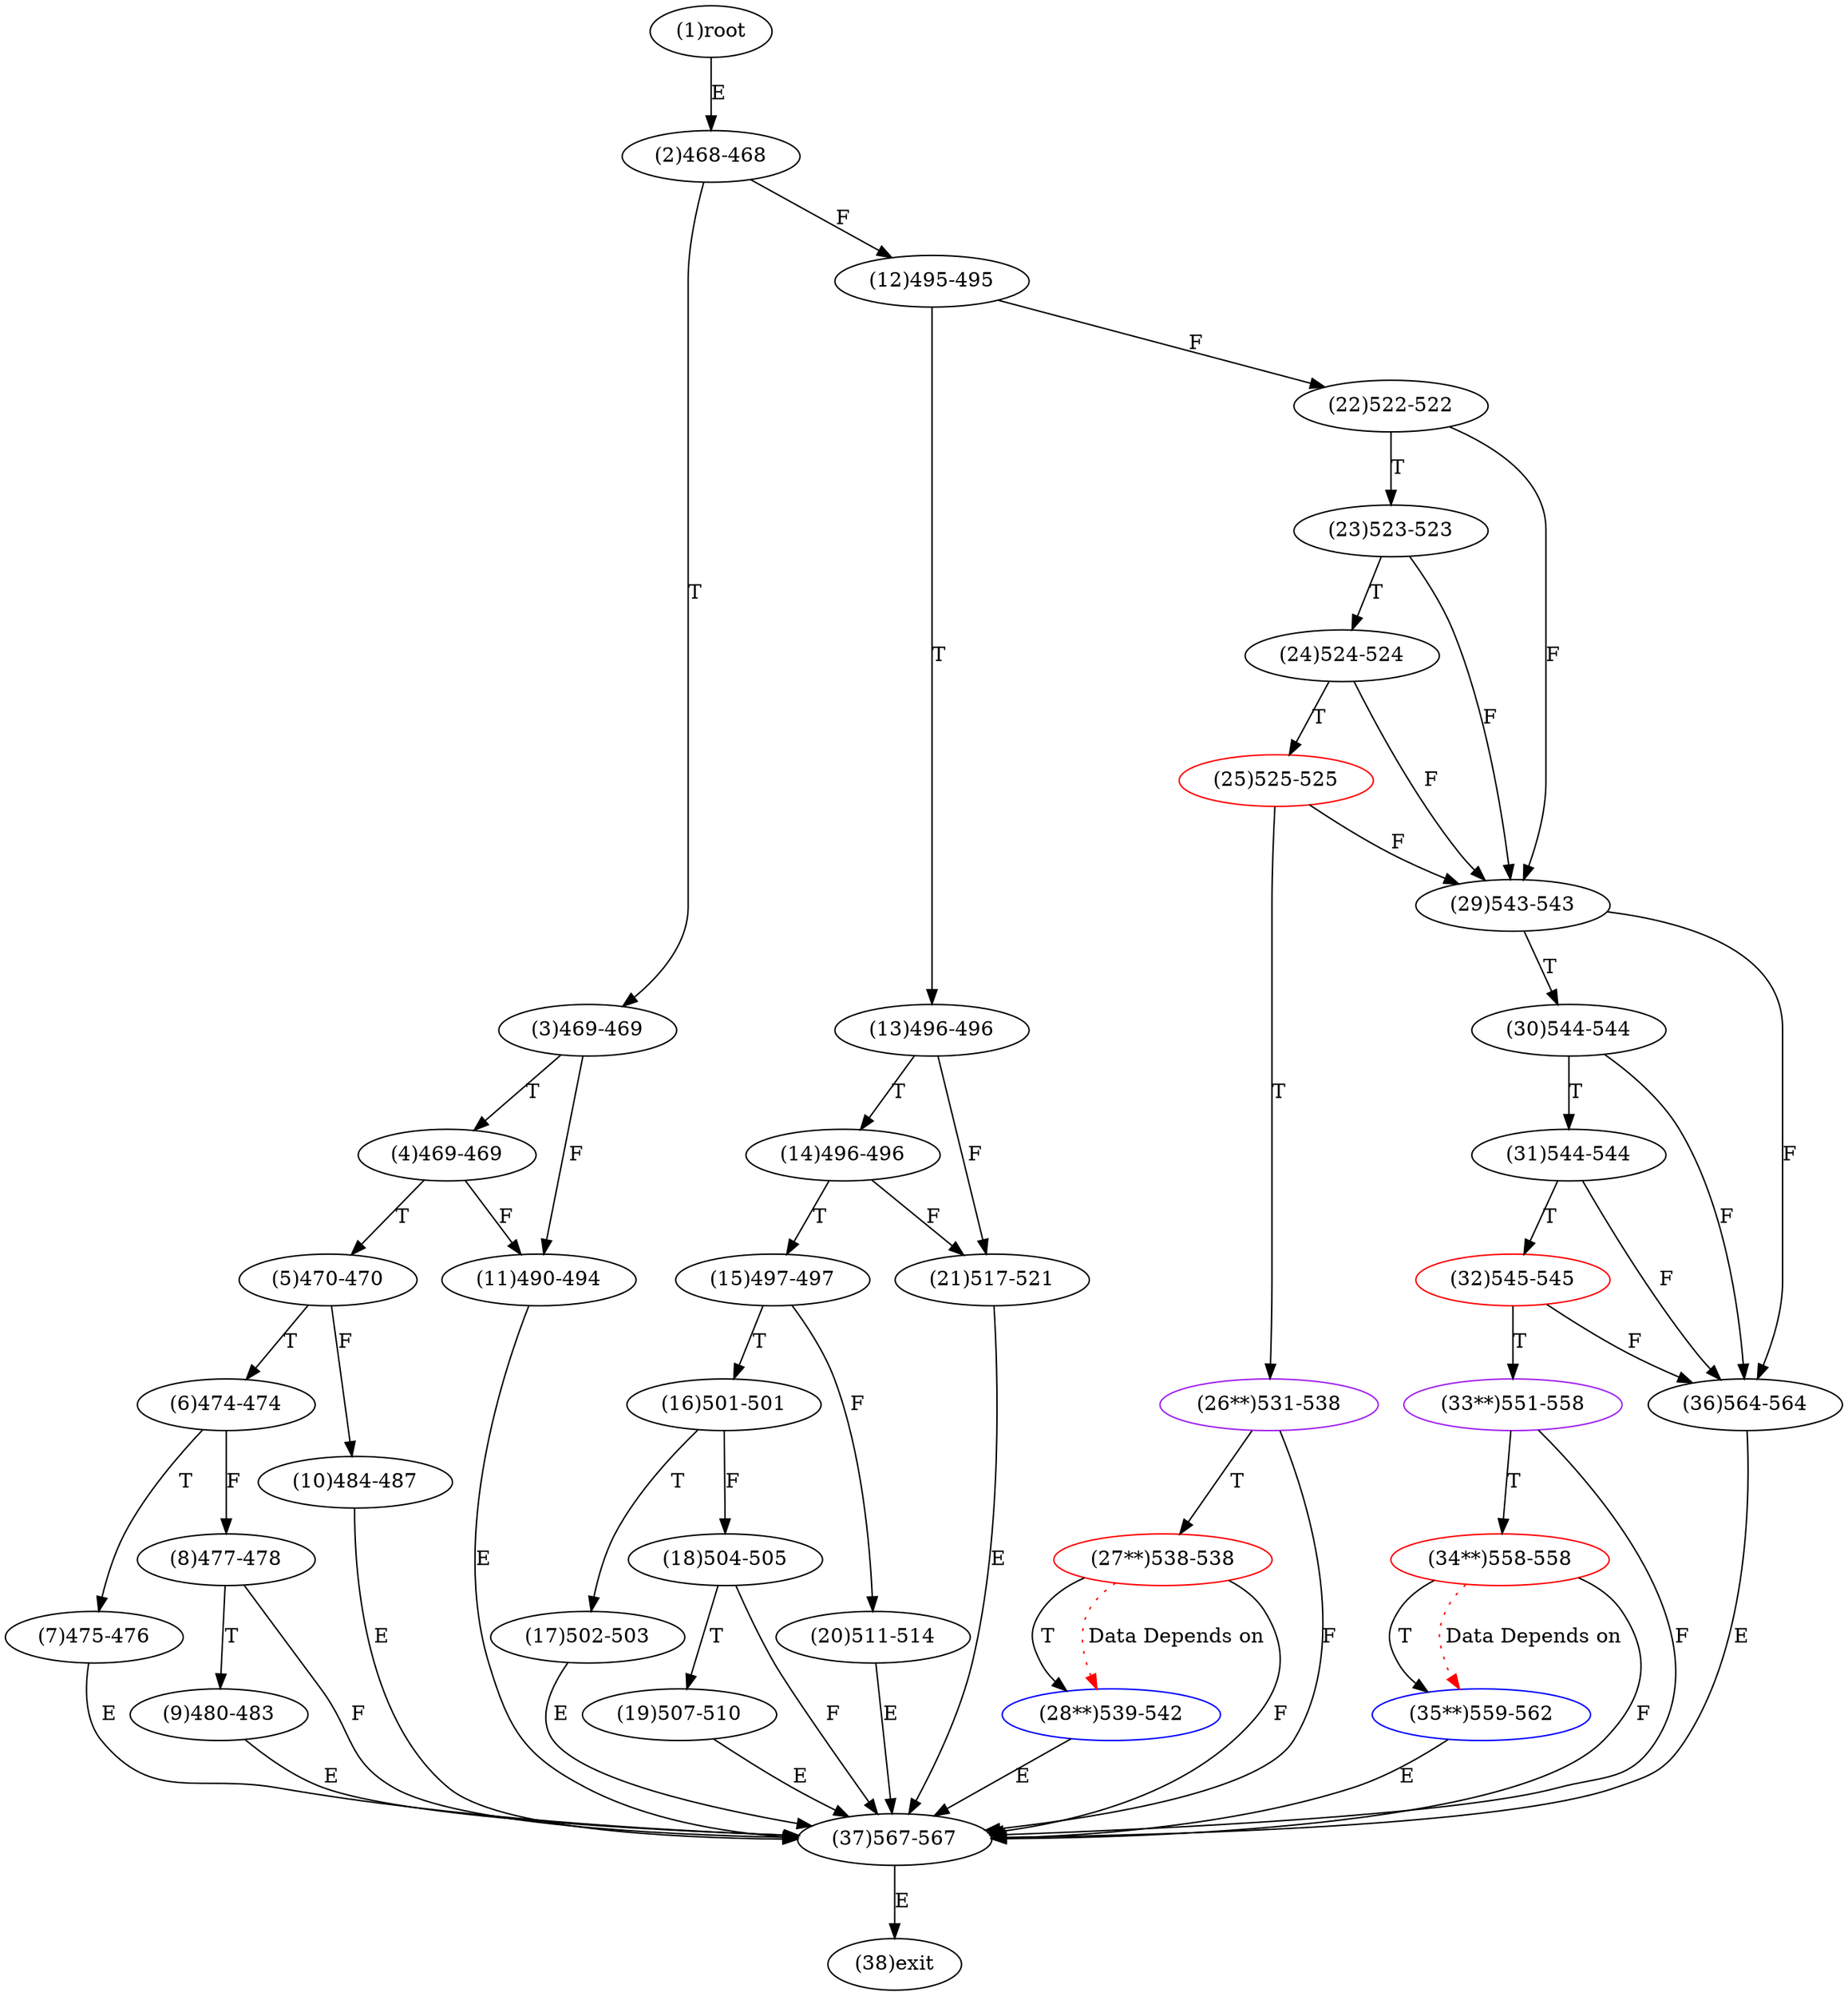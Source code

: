 digraph "" { 
1[ label="(1)root"];
2[ label="(2)468-468"];
3[ label="(3)469-469"];
4[ label="(4)469-469"];
5[ label="(5)470-470"];
6[ label="(6)474-474"];
7[ label="(7)475-476"];
8[ label="(8)477-478"];
9[ label="(9)480-483"];
10[ label="(10)484-487"];
11[ label="(11)490-494"];
12[ label="(12)495-495"];
13[ label="(13)496-496"];
14[ label="(14)496-496"];
15[ label="(15)497-497"];
17[ label="(17)502-503"];
16[ label="(16)501-501"];
19[ label="(19)507-510"];
18[ label="(18)504-505"];
21[ label="(21)517-521"];
20[ label="(20)511-514"];
23[ label="(23)523-523"];
22[ label="(22)522-522"];
25[ label="(25)525-525",color=red];
24[ label="(24)524-524"];
27[ label="(27**)538-538",color=red];
26[ label="(26**)531-538",color=purple];
29[ label="(29)543-543"];
28[ label="(28**)539-542",color=blue];
31[ label="(31)544-544"];
30[ label="(30)544-544"];
34[ label="(34**)558-558",color=red];
35[ label="(35**)559-562",color=blue];
32[ label="(32)545-545",color=red];
33[ label="(33**)551-558",color=purple];
38[ label="(38)exit"];
36[ label="(36)564-564"];
37[ label="(37)567-567"];
1->2[ label="E"];
2->12[ label="F"];
2->3[ label="T"];
3->11[ label="F"];
3->4[ label="T"];
4->11[ label="F"];
4->5[ label="T"];
5->10[ label="F"];
5->6[ label="T"];
6->8[ label="F"];
6->7[ label="T"];
7->37[ label="E"];
8->37[ label="F"];
8->9[ label="T"];
9->37[ label="E"];
10->37[ label="E"];
11->37[ label="E"];
12->22[ label="F"];
12->13[ label="T"];
13->21[ label="F"];
13->14[ label="T"];
14->21[ label="F"];
14->15[ label="T"];
15->20[ label="F"];
15->16[ label="T"];
16->18[ label="F"];
16->17[ label="T"];
17->37[ label="E"];
18->37[ label="F"];
18->19[ label="T"];
19->37[ label="E"];
20->37[ label="E"];
21->37[ label="E"];
22->29[ label="F"];
22->23[ label="T"];
23->29[ label="F"];
23->24[ label="T"];
24->29[ label="F"];
24->25[ label="T"];
25->29[ label="F"];
25->26[ label="T"];
26->37[ label="F"];
26->27[ label="T"];
27->37[ label="F"];
27->28[ label="T"];
28->37[ label="E"];
29->36[ label="F"];
29->30[ label="T"];
30->36[ label="F"];
30->31[ label="T"];
31->36[ label="F"];
31->32[ label="T"];
32->36[ label="F"];
32->33[ label="T"];
33->37[ label="F"];
33->34[ label="T"];
34->37[ label="F"];
34->35[ label="T"];
35->37[ label="E"];
36->37[ label="E"];
37->38[ label="E"];
27->28[ color="red" label="Data Depends on" style = dotted ];
34->35[ color="red" label="Data Depends on" style = dotted ];
}